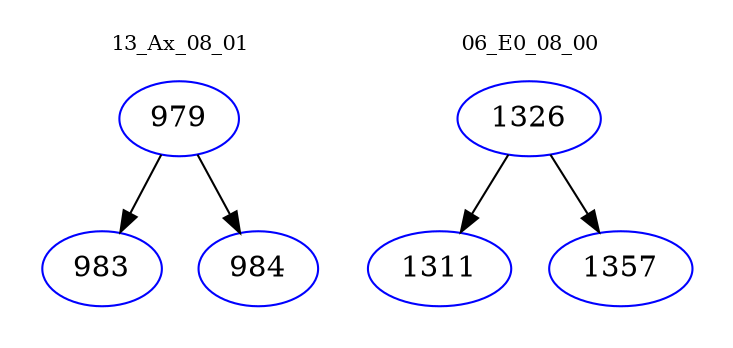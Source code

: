 digraph{
subgraph cluster_0 {
color = white
label = "13_Ax_08_01";
fontsize=10;
T0_979 [label="979", color="blue"]
T0_979 -> T0_983 [color="black"]
T0_983 [label="983", color="blue"]
T0_979 -> T0_984 [color="black"]
T0_984 [label="984", color="blue"]
}
subgraph cluster_1 {
color = white
label = "06_E0_08_00";
fontsize=10;
T1_1326 [label="1326", color="blue"]
T1_1326 -> T1_1311 [color="black"]
T1_1311 [label="1311", color="blue"]
T1_1326 -> T1_1357 [color="black"]
T1_1357 [label="1357", color="blue"]
}
}
